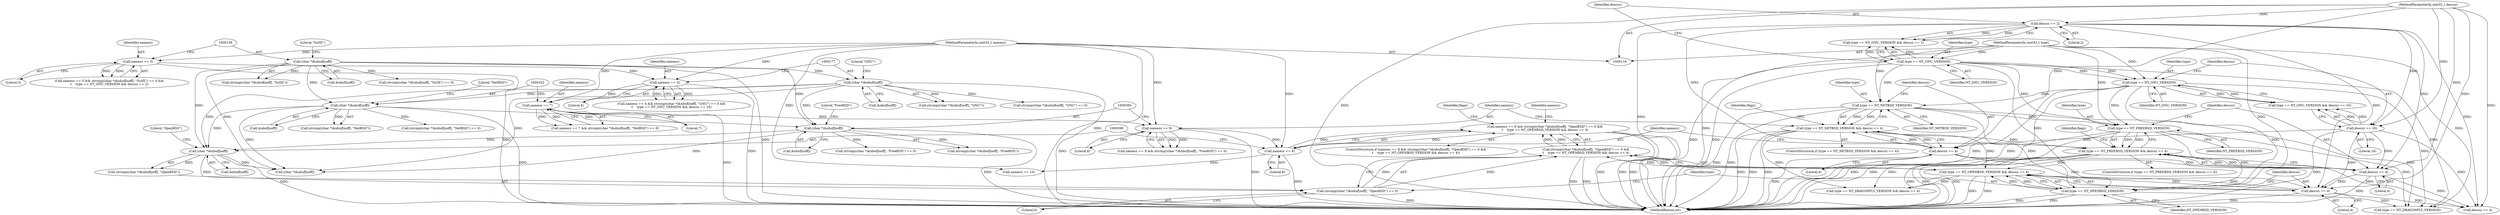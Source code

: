 digraph "0_file_ce90e05774dd77d86cfc8dfa6da57b32816841c4_2@API" {
"1000391" [label="(Call,namesz == 8 && strcmp((char *)&nbuf[noff], \"OpenBSD\") == 0 &&\n\t    type == NT_OPENBSD_VERSION && descsz == 4)"];
"1000392" [label="(Call,namesz == 8)"];
"1000354" [label="(Call,namesz == 8)"];
"1000316" [label="(Call,namesz == 7)"];
"1000170" [label="(Call,namesz == 4)"];
"1000129" [label="(Call,namesz == 5)"];
"1000121" [label="(MethodParameterIn,uint32_t namesz)"];
"1000395" [label="(Call,strcmp((char *)&nbuf[noff], \"OpenBSD\") == 0 &&\n\t    type == NT_OPENBSD_VERSION && descsz == 4)"];
"1000396" [label="(Call,strcmp((char *)&nbuf[noff], \"OpenBSD\") == 0)"];
"1000398" [label="(Call,(char *)&nbuf[noff])"];
"1000176" [label="(Call,(char *)&nbuf[noff])"];
"1000135" [label="(Call,(char *)&nbuf[noff])"];
"1000359" [label="(Call,(char *)&nbuf[noff])"];
"1000321" [label="(Call,(char *)&nbuf[noff])"];
"1000406" [label="(Call,type == NT_OPENBSD_VERSION && descsz == 4)"];
"1000407" [label="(Call,type == NT_OPENBSD_VERSION)"];
"1000185" [label="(Call,type == NT_GNU_VERSION)"];
"1000144" [label="(Call,type == NT_GNU_VERSION)"];
"1000119" [label="(MethodParameterIn,uint32_t type)"];
"1000332" [label="(Call,type == NT_NETBSD_VERSION)"];
"1000370" [label="(Call,type == NT_FREEBSD_VERSION)"];
"1000410" [label="(Call,descsz == 4)"];
"1000335" [label="(Call,descsz == 4)"];
"1000188" [label="(Call,descsz == 16)"];
"1000147" [label="(Call,descsz == 2)"];
"1000122" [label="(MethodParameterIn,uint32_t descsz)"];
"1000373" [label="(Call,descsz == 4)"];
"1000369" [label="(Call,type == NT_FREEBSD_VERSION && descsz == 4)"];
"1000331" [label="(Call,type == NT_NETBSD_VERSION && descsz == 4)"];
"1000182" [label="(Literal,\"GNU\")"];
"1000445" [label="(Call,type == NT_DRAGONFLY_VERSION && descsz == 4)"];
"1000128" [label="(Call,namesz == 5 && strcmp((char *)&nbuf[noff], \"SuSE\") == 0 &&\n\t    type == NT_GNU_VERSION && descsz == 2)"];
"1000315" [label="(Call,namesz == 7 && strcmp((char *)&nbuf[noff], \"NetBSD\") == 0)"];
"1000186" [label="(Identifier,type)"];
"1000137" [label="(Call,&nbuf[noff])"];
"1000373" [label="(Call,descsz == 4)"];
"1000141" [label="(Literal,\"SuSE\")"];
"1000390" [label="(ControlStructure,if (namesz == 8 && strcmp((char *)&nbuf[noff], \"OpenBSD\") == 0 &&\n\t    type == NT_OPENBSD_VERSION && descsz == 4))"];
"1000404" [label="(Literal,\"OpenBSD\")"];
"1000146" [label="(Identifier,NT_GNU_VERSION)"];
"1000178" [label="(Call,&nbuf[noff])"];
"1000410" [label="(Call,descsz == 4)"];
"1000176" [label="(Call,(char *)&nbuf[noff])"];
"1000170" [label="(Call,namesz == 4)"];
"1000145" [label="(Identifier,type)"];
"1000356" [label="(Literal,8)"];
"1000431" [label="(Call,namesz == 10)"];
"1000395" [label="(Call,strcmp((char *)&nbuf[noff], \"OpenBSD\") == 0 &&\n\t    type == NT_OPENBSD_VERSION && descsz == 4)"];
"1000379" [label="(Identifier,flags)"];
"1000144" [label="(Call,type == NT_GNU_VERSION)"];
"1000321" [label="(Call,(char *)&nbuf[noff])"];
"1000319" [label="(Call,strcmp((char *)&nbuf[noff], \"NetBSD\") == 0)"];
"1000334" [label="(Identifier,NT_NETBSD_VERSION)"];
"1000335" [label="(Call,descsz == 4)"];
"1000446" [label="(Call,type == NT_DRAGONFLY_VERSION)"];
"1000143" [label="(Call,type == NT_GNU_VERSION && descsz == 2)"];
"1000398" [label="(Call,(char *)&nbuf[noff])"];
"1000331" [label="(Call,type == NT_NETBSD_VERSION && descsz == 4)"];
"1000371" [label="(Identifier,type)"];
"1000171" [label="(Identifier,namesz)"];
"1000323" [label="(Call,&nbuf[noff])"];
"1000189" [label="(Identifier,descsz)"];
"1000432" [label="(Identifier,namesz)"];
"1000406" [label="(Call,type == NT_OPENBSD_VERSION && descsz == 4)"];
"1000119" [label="(MethodParameterIn,uint32_t type)"];
"1000169" [label="(Call,namesz == 4 && strcmp((char *)&nbuf[noff], \"GNU\") == 0 &&\n\t    type == NT_GNU_VERSION && descsz == 16)"];
"1000375" [label="(Literal,4)"];
"1000341" [label="(Identifier,flags)"];
"1000407" [label="(Call,type == NT_OPENBSD_VERSION)"];
"1000149" [label="(Literal,2)"];
"1000400" [label="(Call,&nbuf[noff])"];
"1000365" [label="(Literal,\"FreeBSD\")"];
"1000361" [label="(Call,&nbuf[noff])"];
"1000405" [label="(Literal,0)"];
"1000318" [label="(Literal,7)"];
"1000175" [label="(Call,strcmp((char *)&nbuf[noff], \"GNU\"))"];
"1000370" [label="(Call,type == NT_FREEBSD_VERSION)"];
"1000437" [label="(Call,(char *)&nbuf[noff])"];
"1000330" [label="(ControlStructure,if (type == NT_NETBSD_VERSION && descsz == 4))"];
"1000122" [label="(MethodParameterIn,uint32_t descsz)"];
"1000130" [label="(Identifier,namesz)"];
"1000372" [label="(Identifier,NT_FREEBSD_VERSION)"];
"1000190" [label="(Literal,16)"];
"1000359" [label="(Call,(char *)&nbuf[noff])"];
"1000337" [label="(Literal,4)"];
"1000148" [label="(Identifier,descsz)"];
"1000147" [label="(Call,descsz == 2)"];
"1000449" [label="(Call,descsz == 4)"];
"1000354" [label="(Call,namesz == 8)"];
"1000393" [label="(Identifier,namesz)"];
"1000320" [label="(Call,strcmp((char *)&nbuf[noff], \"NetBSD\"))"];
"1000409" [label="(Identifier,NT_OPENBSD_VERSION)"];
"1000133" [label="(Call,strcmp((char *)&nbuf[noff], \"SuSE\") == 0)"];
"1000131" [label="(Literal,5)"];
"1000507" [label="(MethodReturn,int)"];
"1000358" [label="(Call,strcmp((char *)&nbuf[noff], \"FreeBSD\"))"];
"1000368" [label="(ControlStructure,if (type == NT_FREEBSD_VERSION && descsz == 4))"];
"1000408" [label="(Identifier,type)"];
"1000134" [label="(Call,strcmp((char *)&nbuf[noff], \"SuSE\"))"];
"1000174" [label="(Call,strcmp((char *)&nbuf[noff], \"GNU\") == 0)"];
"1000317" [label="(Identifier,namesz)"];
"1000336" [label="(Identifier,descsz)"];
"1000394" [label="(Literal,8)"];
"1000121" [label="(MethodParameterIn,uint32_t namesz)"];
"1000392" [label="(Call,namesz == 8)"];
"1000369" [label="(Call,type == NT_FREEBSD_VERSION && descsz == 4)"];
"1000327" [label="(Literal,\"NetBSD\")"];
"1000188" [label="(Call,descsz == 16)"];
"1000355" [label="(Identifier,namesz)"];
"1000374" [label="(Identifier,descsz)"];
"1000316" [label="(Call,namesz == 7)"];
"1000411" [label="(Identifier,descsz)"];
"1000416" [label="(Identifier,flags)"];
"1000332" [label="(Call,type == NT_NETBSD_VERSION)"];
"1000184" [label="(Call,type == NT_GNU_VERSION && descsz == 16)"];
"1000353" [label="(Call,namesz == 8 && strcmp((char *)&nbuf[noff], \"FreeBSD\") == 0)"];
"1000135" [label="(Call,(char *)&nbuf[noff])"];
"1000391" [label="(Call,namesz == 8 && strcmp((char *)&nbuf[noff], \"OpenBSD\") == 0 &&\n\t    type == NT_OPENBSD_VERSION && descsz == 4)"];
"1000129" [label="(Call,namesz == 5)"];
"1000396" [label="(Call,strcmp((char *)&nbuf[noff], \"OpenBSD\") == 0)"];
"1000187" [label="(Identifier,NT_GNU_VERSION)"];
"1000397" [label="(Call,strcmp((char *)&nbuf[noff], \"OpenBSD\"))"];
"1000412" [label="(Literal,4)"];
"1000357" [label="(Call,strcmp((char *)&nbuf[noff], \"FreeBSD\") == 0)"];
"1000333" [label="(Identifier,type)"];
"1000172" [label="(Literal,4)"];
"1000185" [label="(Call,type == NT_GNU_VERSION)"];
"1000391" -> "1000390"  [label="AST: "];
"1000391" -> "1000392"  [label="CFG: "];
"1000391" -> "1000395"  [label="CFG: "];
"1000392" -> "1000391"  [label="AST: "];
"1000395" -> "1000391"  [label="AST: "];
"1000416" -> "1000391"  [label="CFG: "];
"1000432" -> "1000391"  [label="CFG: "];
"1000391" -> "1000507"  [label="DDG: "];
"1000391" -> "1000507"  [label="DDG: "];
"1000391" -> "1000507"  [label="DDG: "];
"1000392" -> "1000391"  [label="DDG: "];
"1000392" -> "1000391"  [label="DDG: "];
"1000395" -> "1000391"  [label="DDG: "];
"1000395" -> "1000391"  [label="DDG: "];
"1000392" -> "1000394"  [label="CFG: "];
"1000393" -> "1000392"  [label="AST: "];
"1000394" -> "1000392"  [label="AST: "];
"1000399" -> "1000392"  [label="CFG: "];
"1000392" -> "1000507"  [label="DDG: "];
"1000354" -> "1000392"  [label="DDG: "];
"1000121" -> "1000392"  [label="DDG: "];
"1000392" -> "1000431"  [label="DDG: "];
"1000354" -> "1000353"  [label="AST: "];
"1000354" -> "1000356"  [label="CFG: "];
"1000355" -> "1000354"  [label="AST: "];
"1000356" -> "1000354"  [label="AST: "];
"1000360" -> "1000354"  [label="CFG: "];
"1000353" -> "1000354"  [label="CFG: "];
"1000354" -> "1000507"  [label="DDG: "];
"1000354" -> "1000353"  [label="DDG: "];
"1000354" -> "1000353"  [label="DDG: "];
"1000316" -> "1000354"  [label="DDG: "];
"1000121" -> "1000354"  [label="DDG: "];
"1000316" -> "1000315"  [label="AST: "];
"1000316" -> "1000318"  [label="CFG: "];
"1000317" -> "1000316"  [label="AST: "];
"1000318" -> "1000316"  [label="AST: "];
"1000322" -> "1000316"  [label="CFG: "];
"1000315" -> "1000316"  [label="CFG: "];
"1000316" -> "1000507"  [label="DDG: "];
"1000316" -> "1000315"  [label="DDG: "];
"1000316" -> "1000315"  [label="DDG: "];
"1000170" -> "1000316"  [label="DDG: "];
"1000121" -> "1000316"  [label="DDG: "];
"1000170" -> "1000169"  [label="AST: "];
"1000170" -> "1000172"  [label="CFG: "];
"1000171" -> "1000170"  [label="AST: "];
"1000172" -> "1000170"  [label="AST: "];
"1000177" -> "1000170"  [label="CFG: "];
"1000169" -> "1000170"  [label="CFG: "];
"1000170" -> "1000507"  [label="DDG: "];
"1000170" -> "1000169"  [label="DDG: "];
"1000170" -> "1000169"  [label="DDG: "];
"1000129" -> "1000170"  [label="DDG: "];
"1000121" -> "1000170"  [label="DDG: "];
"1000129" -> "1000128"  [label="AST: "];
"1000129" -> "1000131"  [label="CFG: "];
"1000130" -> "1000129"  [label="AST: "];
"1000131" -> "1000129"  [label="AST: "];
"1000136" -> "1000129"  [label="CFG: "];
"1000128" -> "1000129"  [label="CFG: "];
"1000129" -> "1000507"  [label="DDG: "];
"1000129" -> "1000128"  [label="DDG: "];
"1000129" -> "1000128"  [label="DDG: "];
"1000121" -> "1000129"  [label="DDG: "];
"1000121" -> "1000116"  [label="AST: "];
"1000121" -> "1000507"  [label="DDG: "];
"1000121" -> "1000431"  [label="DDG: "];
"1000395" -> "1000396"  [label="CFG: "];
"1000395" -> "1000406"  [label="CFG: "];
"1000396" -> "1000395"  [label="AST: "];
"1000406" -> "1000395"  [label="AST: "];
"1000395" -> "1000507"  [label="DDG: "];
"1000395" -> "1000507"  [label="DDG: "];
"1000396" -> "1000395"  [label="DDG: "];
"1000396" -> "1000395"  [label="DDG: "];
"1000406" -> "1000395"  [label="DDG: "];
"1000406" -> "1000395"  [label="DDG: "];
"1000396" -> "1000405"  [label="CFG: "];
"1000397" -> "1000396"  [label="AST: "];
"1000405" -> "1000396"  [label="AST: "];
"1000408" -> "1000396"  [label="CFG: "];
"1000396" -> "1000507"  [label="DDG: "];
"1000398" -> "1000396"  [label="DDG: "];
"1000398" -> "1000397"  [label="AST: "];
"1000398" -> "1000400"  [label="CFG: "];
"1000399" -> "1000398"  [label="AST: "];
"1000400" -> "1000398"  [label="AST: "];
"1000404" -> "1000398"  [label="CFG: "];
"1000398" -> "1000507"  [label="DDG: "];
"1000398" -> "1000397"  [label="DDG: "];
"1000176" -> "1000398"  [label="DDG: "];
"1000359" -> "1000398"  [label="DDG: "];
"1000321" -> "1000398"  [label="DDG: "];
"1000135" -> "1000398"  [label="DDG: "];
"1000398" -> "1000437"  [label="DDG: "];
"1000176" -> "1000175"  [label="AST: "];
"1000176" -> "1000178"  [label="CFG: "];
"1000177" -> "1000176"  [label="AST: "];
"1000178" -> "1000176"  [label="AST: "];
"1000182" -> "1000176"  [label="CFG: "];
"1000176" -> "1000507"  [label="DDG: "];
"1000176" -> "1000174"  [label="DDG: "];
"1000176" -> "1000175"  [label="DDG: "];
"1000135" -> "1000176"  [label="DDG: "];
"1000176" -> "1000321"  [label="DDG: "];
"1000176" -> "1000359"  [label="DDG: "];
"1000176" -> "1000437"  [label="DDG: "];
"1000135" -> "1000134"  [label="AST: "];
"1000135" -> "1000137"  [label="CFG: "];
"1000136" -> "1000135"  [label="AST: "];
"1000137" -> "1000135"  [label="AST: "];
"1000141" -> "1000135"  [label="CFG: "];
"1000135" -> "1000507"  [label="DDG: "];
"1000135" -> "1000133"  [label="DDG: "];
"1000135" -> "1000134"  [label="DDG: "];
"1000135" -> "1000321"  [label="DDG: "];
"1000135" -> "1000359"  [label="DDG: "];
"1000135" -> "1000437"  [label="DDG: "];
"1000359" -> "1000358"  [label="AST: "];
"1000359" -> "1000361"  [label="CFG: "];
"1000360" -> "1000359"  [label="AST: "];
"1000361" -> "1000359"  [label="AST: "];
"1000365" -> "1000359"  [label="CFG: "];
"1000359" -> "1000507"  [label="DDG: "];
"1000359" -> "1000357"  [label="DDG: "];
"1000359" -> "1000358"  [label="DDG: "];
"1000321" -> "1000359"  [label="DDG: "];
"1000359" -> "1000437"  [label="DDG: "];
"1000321" -> "1000320"  [label="AST: "];
"1000321" -> "1000323"  [label="CFG: "];
"1000322" -> "1000321"  [label="AST: "];
"1000323" -> "1000321"  [label="AST: "];
"1000327" -> "1000321"  [label="CFG: "];
"1000321" -> "1000507"  [label="DDG: "];
"1000321" -> "1000319"  [label="DDG: "];
"1000321" -> "1000320"  [label="DDG: "];
"1000321" -> "1000437"  [label="DDG: "];
"1000406" -> "1000407"  [label="CFG: "];
"1000406" -> "1000410"  [label="CFG: "];
"1000407" -> "1000406"  [label="AST: "];
"1000410" -> "1000406"  [label="AST: "];
"1000406" -> "1000507"  [label="DDG: "];
"1000406" -> "1000507"  [label="DDG: "];
"1000407" -> "1000406"  [label="DDG: "];
"1000407" -> "1000406"  [label="DDG: "];
"1000410" -> "1000406"  [label="DDG: "];
"1000410" -> "1000406"  [label="DDG: "];
"1000369" -> "1000406"  [label="DDG: "];
"1000331" -> "1000406"  [label="DDG: "];
"1000406" -> "1000445"  [label="DDG: "];
"1000407" -> "1000409"  [label="CFG: "];
"1000408" -> "1000407"  [label="AST: "];
"1000409" -> "1000407"  [label="AST: "];
"1000411" -> "1000407"  [label="CFG: "];
"1000407" -> "1000507"  [label="DDG: "];
"1000407" -> "1000507"  [label="DDG: "];
"1000185" -> "1000407"  [label="DDG: "];
"1000332" -> "1000407"  [label="DDG: "];
"1000144" -> "1000407"  [label="DDG: "];
"1000370" -> "1000407"  [label="DDG: "];
"1000119" -> "1000407"  [label="DDG: "];
"1000407" -> "1000446"  [label="DDG: "];
"1000185" -> "1000184"  [label="AST: "];
"1000185" -> "1000187"  [label="CFG: "];
"1000186" -> "1000185"  [label="AST: "];
"1000187" -> "1000185"  [label="AST: "];
"1000189" -> "1000185"  [label="CFG: "];
"1000184" -> "1000185"  [label="CFG: "];
"1000185" -> "1000507"  [label="DDG: "];
"1000185" -> "1000507"  [label="DDG: "];
"1000185" -> "1000184"  [label="DDG: "];
"1000185" -> "1000184"  [label="DDG: "];
"1000144" -> "1000185"  [label="DDG: "];
"1000144" -> "1000185"  [label="DDG: "];
"1000119" -> "1000185"  [label="DDG: "];
"1000185" -> "1000332"  [label="DDG: "];
"1000185" -> "1000370"  [label="DDG: "];
"1000185" -> "1000446"  [label="DDG: "];
"1000144" -> "1000143"  [label="AST: "];
"1000144" -> "1000146"  [label="CFG: "];
"1000145" -> "1000144"  [label="AST: "];
"1000146" -> "1000144"  [label="AST: "];
"1000148" -> "1000144"  [label="CFG: "];
"1000143" -> "1000144"  [label="CFG: "];
"1000144" -> "1000507"  [label="DDG: "];
"1000144" -> "1000507"  [label="DDG: "];
"1000144" -> "1000143"  [label="DDG: "];
"1000144" -> "1000143"  [label="DDG: "];
"1000119" -> "1000144"  [label="DDG: "];
"1000144" -> "1000332"  [label="DDG: "];
"1000144" -> "1000370"  [label="DDG: "];
"1000144" -> "1000446"  [label="DDG: "];
"1000119" -> "1000116"  [label="AST: "];
"1000119" -> "1000507"  [label="DDG: "];
"1000119" -> "1000332"  [label="DDG: "];
"1000119" -> "1000370"  [label="DDG: "];
"1000119" -> "1000446"  [label="DDG: "];
"1000332" -> "1000331"  [label="AST: "];
"1000332" -> "1000334"  [label="CFG: "];
"1000333" -> "1000332"  [label="AST: "];
"1000334" -> "1000332"  [label="AST: "];
"1000336" -> "1000332"  [label="CFG: "];
"1000331" -> "1000332"  [label="CFG: "];
"1000332" -> "1000507"  [label="DDG: "];
"1000332" -> "1000507"  [label="DDG: "];
"1000332" -> "1000331"  [label="DDG: "];
"1000332" -> "1000331"  [label="DDG: "];
"1000332" -> "1000370"  [label="DDG: "];
"1000332" -> "1000446"  [label="DDG: "];
"1000370" -> "1000369"  [label="AST: "];
"1000370" -> "1000372"  [label="CFG: "];
"1000371" -> "1000370"  [label="AST: "];
"1000372" -> "1000370"  [label="AST: "];
"1000374" -> "1000370"  [label="CFG: "];
"1000369" -> "1000370"  [label="CFG: "];
"1000370" -> "1000507"  [label="DDG: "];
"1000370" -> "1000507"  [label="DDG: "];
"1000370" -> "1000369"  [label="DDG: "];
"1000370" -> "1000369"  [label="DDG: "];
"1000370" -> "1000446"  [label="DDG: "];
"1000410" -> "1000412"  [label="CFG: "];
"1000411" -> "1000410"  [label="AST: "];
"1000412" -> "1000410"  [label="AST: "];
"1000410" -> "1000507"  [label="DDG: "];
"1000335" -> "1000410"  [label="DDG: "];
"1000188" -> "1000410"  [label="DDG: "];
"1000147" -> "1000410"  [label="DDG: "];
"1000373" -> "1000410"  [label="DDG: "];
"1000122" -> "1000410"  [label="DDG: "];
"1000410" -> "1000449"  [label="DDG: "];
"1000335" -> "1000331"  [label="AST: "];
"1000335" -> "1000337"  [label="CFG: "];
"1000336" -> "1000335"  [label="AST: "];
"1000337" -> "1000335"  [label="AST: "];
"1000331" -> "1000335"  [label="CFG: "];
"1000335" -> "1000507"  [label="DDG: "];
"1000335" -> "1000331"  [label="DDG: "];
"1000335" -> "1000331"  [label="DDG: "];
"1000188" -> "1000335"  [label="DDG: "];
"1000147" -> "1000335"  [label="DDG: "];
"1000122" -> "1000335"  [label="DDG: "];
"1000335" -> "1000373"  [label="DDG: "];
"1000335" -> "1000449"  [label="DDG: "];
"1000188" -> "1000184"  [label="AST: "];
"1000188" -> "1000190"  [label="CFG: "];
"1000189" -> "1000188"  [label="AST: "];
"1000190" -> "1000188"  [label="AST: "];
"1000184" -> "1000188"  [label="CFG: "];
"1000188" -> "1000507"  [label="DDG: "];
"1000188" -> "1000184"  [label="DDG: "];
"1000188" -> "1000184"  [label="DDG: "];
"1000147" -> "1000188"  [label="DDG: "];
"1000122" -> "1000188"  [label="DDG: "];
"1000188" -> "1000373"  [label="DDG: "];
"1000188" -> "1000449"  [label="DDG: "];
"1000147" -> "1000143"  [label="AST: "];
"1000147" -> "1000149"  [label="CFG: "];
"1000148" -> "1000147"  [label="AST: "];
"1000149" -> "1000147"  [label="AST: "];
"1000143" -> "1000147"  [label="CFG: "];
"1000147" -> "1000507"  [label="DDG: "];
"1000147" -> "1000143"  [label="DDG: "];
"1000147" -> "1000143"  [label="DDG: "];
"1000122" -> "1000147"  [label="DDG: "];
"1000147" -> "1000373"  [label="DDG: "];
"1000147" -> "1000449"  [label="DDG: "];
"1000122" -> "1000116"  [label="AST: "];
"1000122" -> "1000507"  [label="DDG: "];
"1000122" -> "1000373"  [label="DDG: "];
"1000122" -> "1000449"  [label="DDG: "];
"1000373" -> "1000369"  [label="AST: "];
"1000373" -> "1000375"  [label="CFG: "];
"1000374" -> "1000373"  [label="AST: "];
"1000375" -> "1000373"  [label="AST: "];
"1000369" -> "1000373"  [label="CFG: "];
"1000373" -> "1000507"  [label="DDG: "];
"1000373" -> "1000369"  [label="DDG: "];
"1000373" -> "1000369"  [label="DDG: "];
"1000373" -> "1000449"  [label="DDG: "];
"1000369" -> "1000368"  [label="AST: "];
"1000379" -> "1000369"  [label="CFG: "];
"1000393" -> "1000369"  [label="CFG: "];
"1000369" -> "1000507"  [label="DDG: "];
"1000369" -> "1000507"  [label="DDG: "];
"1000369" -> "1000507"  [label="DDG: "];
"1000331" -> "1000369"  [label="DDG: "];
"1000369" -> "1000445"  [label="DDG: "];
"1000331" -> "1000330"  [label="AST: "];
"1000341" -> "1000331"  [label="CFG: "];
"1000355" -> "1000331"  [label="CFG: "];
"1000331" -> "1000507"  [label="DDG: "];
"1000331" -> "1000507"  [label="DDG: "];
"1000331" -> "1000507"  [label="DDG: "];
"1000331" -> "1000445"  [label="DDG: "];
}
